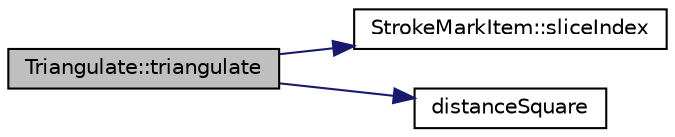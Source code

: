 digraph "Triangulate::triangulate"
{
  edge [fontname="Helvetica",fontsize="10",labelfontname="Helvetica",labelfontsize="10"];
  node [fontname="Helvetica",fontsize="10",shape=record];
  rankdir="LR";
  Node17 [label="Triangulate::triangulate",height=0.2,width=0.4,color="black", fillcolor="grey75", style="filled", fontcolor="black"];
  Node17 -> Node18 [color="midnightblue",fontsize="10",style="solid",fontname="Helvetica"];
  Node18 [label="StrokeMarkItem::sliceIndex",height=0.2,width=0.4,color="black", fillcolor="white", style="filled",URL="$class_stroke_mark_item.html#a9b2c61e0410a45f6052fff1435c65f71"];
  Node17 -> Node19 [color="midnightblue",fontsize="10",style="solid",fontname="Helvetica"];
  Node19 [label="distanceSquare",height=0.2,width=0.4,color="black", fillcolor="white", style="filled",URL="$triangulate_8h.html#a569bec715464266e4a718b3e3d92b5eb"];
}
